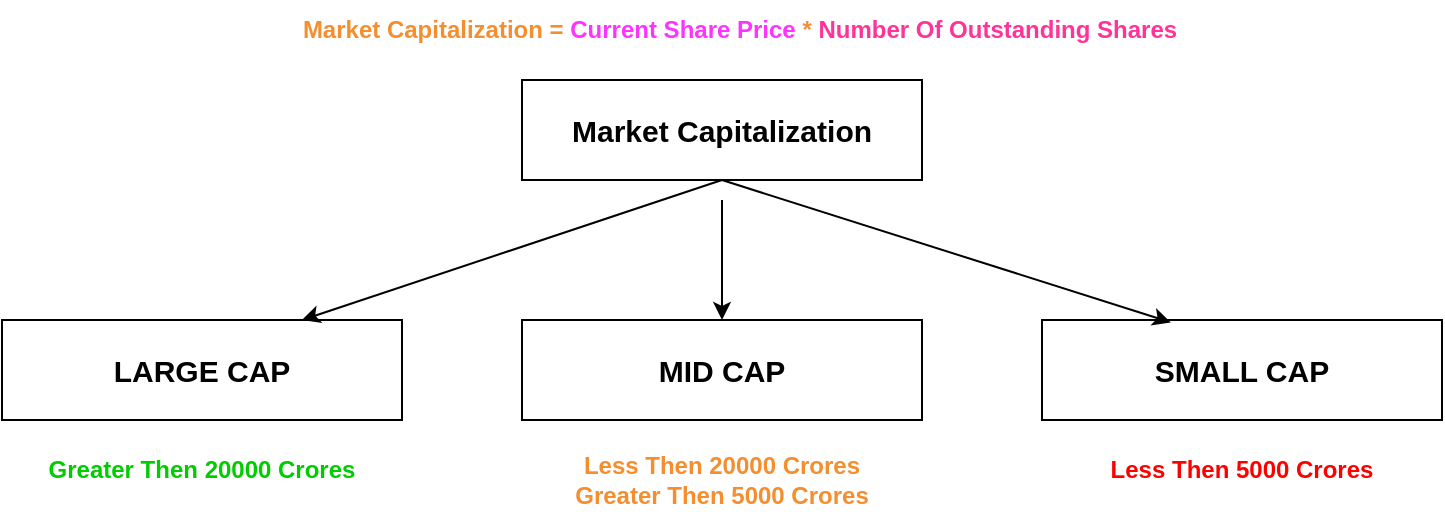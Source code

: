 <mxfile version="24.7.7">
  <diagram name="Page-1" id="sTBqUNskCWZe8skMI56H">
    <mxGraphModel dx="1050" dy="522" grid="1" gridSize="10" guides="1" tooltips="1" connect="1" arrows="1" fold="1" page="1" pageScale="1" pageWidth="850" pageHeight="1100" math="0" shadow="0">
      <root>
        <mxCell id="0" />
        <mxCell id="1" parent="0" />
        <mxCell id="UT6pLKemtJFddx9t97uS-1" value="Market Capitalization" style="text;html=1;align=center;verticalAlign=middle;whiteSpace=wrap;rounded=0;fontStyle=1;fontSize=15;fillColor=default;strokeColor=default;" vertex="1" parent="1">
          <mxGeometry x="300" y="160" width="200" height="50" as="geometry" />
        </mxCell>
        <mxCell id="UT6pLKemtJFddx9t97uS-2" value="LARGE CAP" style="text;html=1;align=center;verticalAlign=middle;whiteSpace=wrap;rounded=0;fontStyle=1;fontSize=15;fillColor=default;strokeColor=default;" vertex="1" parent="1">
          <mxGeometry x="40" y="280" width="200" height="50" as="geometry" />
        </mxCell>
        <mxCell id="UT6pLKemtJFddx9t97uS-3" value="MID CAP" style="text;html=1;align=center;verticalAlign=middle;whiteSpace=wrap;rounded=0;fontStyle=1;fontSize=15;fillColor=default;strokeColor=default;" vertex="1" parent="1">
          <mxGeometry x="300" y="280" width="200" height="50" as="geometry" />
        </mxCell>
        <mxCell id="UT6pLKemtJFddx9t97uS-4" value="SMALL CAP" style="text;html=1;align=center;verticalAlign=middle;whiteSpace=wrap;rounded=0;fontStyle=1;fontSize=15;fillColor=default;strokeColor=default;" vertex="1" parent="1">
          <mxGeometry x="560" y="280" width="200" height="50" as="geometry" />
        </mxCell>
        <mxCell id="UT6pLKemtJFddx9t97uS-5" value="" style="endArrow=classic;html=1;rounded=0;exitX=0.5;exitY=1;exitDx=0;exitDy=0;entryX=0.75;entryY=0;entryDx=0;entryDy=0;" edge="1" parent="1" source="UT6pLKemtJFddx9t97uS-1" target="UT6pLKemtJFddx9t97uS-2">
          <mxGeometry width="50" height="50" relative="1" as="geometry">
            <mxPoint x="250" y="180" as="sourcePoint" />
            <mxPoint x="300" y="130" as="targetPoint" />
          </mxGeometry>
        </mxCell>
        <mxCell id="UT6pLKemtJFddx9t97uS-6" value="" style="endArrow=classic;html=1;rounded=0;entryX=0.5;entryY=0;entryDx=0;entryDy=0;" edge="1" parent="1" target="UT6pLKemtJFddx9t97uS-3">
          <mxGeometry width="50" height="50" relative="1" as="geometry">
            <mxPoint x="400" y="220" as="sourcePoint" />
            <mxPoint x="200" y="290" as="targetPoint" />
          </mxGeometry>
        </mxCell>
        <mxCell id="UT6pLKemtJFddx9t97uS-7" value="" style="endArrow=classic;html=1;rounded=0;entryX=0.322;entryY=0.024;entryDx=0;entryDy=0;entryPerimeter=0;exitX=0.5;exitY=1;exitDx=0;exitDy=0;" edge="1" parent="1" source="UT6pLKemtJFddx9t97uS-1" target="UT6pLKemtJFddx9t97uS-4">
          <mxGeometry width="50" height="50" relative="1" as="geometry">
            <mxPoint x="410" y="230" as="sourcePoint" />
            <mxPoint x="410" y="290" as="targetPoint" />
          </mxGeometry>
        </mxCell>
        <mxCell id="UT6pLKemtJFddx9t97uS-9" value="Market Capitalization = &lt;font color=&quot;#ff33ff&quot;&gt;Current Share Price&lt;/font&gt; * &lt;font color=&quot;#ff3399&quot;&gt;Number Of Outstanding Shares&lt;/font&gt;" style="text;html=1;align=center;verticalAlign=middle;whiteSpace=wrap;rounded=0;fontStyle=1;fontColor=#f48e2f;" vertex="1" parent="1">
          <mxGeometry x="169" y="120" width="480" height="30" as="geometry" />
        </mxCell>
        <mxCell id="UT6pLKemtJFddx9t97uS-10" value="Less Then 20000 Crores&lt;div&gt;Greater Then 5000 Crores&lt;/div&gt;" style="text;html=1;align=center;verticalAlign=middle;whiteSpace=wrap;rounded=0;fontStyle=1;fontColor=#f48e2f;" vertex="1" parent="1">
          <mxGeometry x="300" y="340" width="200" height="40" as="geometry" />
        </mxCell>
        <mxCell id="UT6pLKemtJFddx9t97uS-11" value="&lt;div&gt;Greater Then&amp;nbsp;&lt;span style=&quot;background-color: initial;&quot;&gt;20000 Crores&lt;/span&gt;&lt;/div&gt;" style="text;html=1;align=center;verticalAlign=middle;whiteSpace=wrap;rounded=0;fontStyle=1;fontColor=#00CC00;" vertex="1" parent="1">
          <mxGeometry x="40" y="340" width="200" height="30" as="geometry" />
        </mxCell>
        <mxCell id="UT6pLKemtJFddx9t97uS-13" value="&lt;div&gt;&lt;span style=&quot;background-color: initial;&quot;&gt;Less&lt;/span&gt;&amp;nbsp;Then 5000 Crores&lt;/div&gt;" style="text;html=1;align=center;verticalAlign=middle;whiteSpace=wrap;rounded=0;fontStyle=1;fontColor=#FF0000;" vertex="1" parent="1">
          <mxGeometry x="560" y="340" width="200" height="30" as="geometry" />
        </mxCell>
      </root>
    </mxGraphModel>
  </diagram>
</mxfile>
